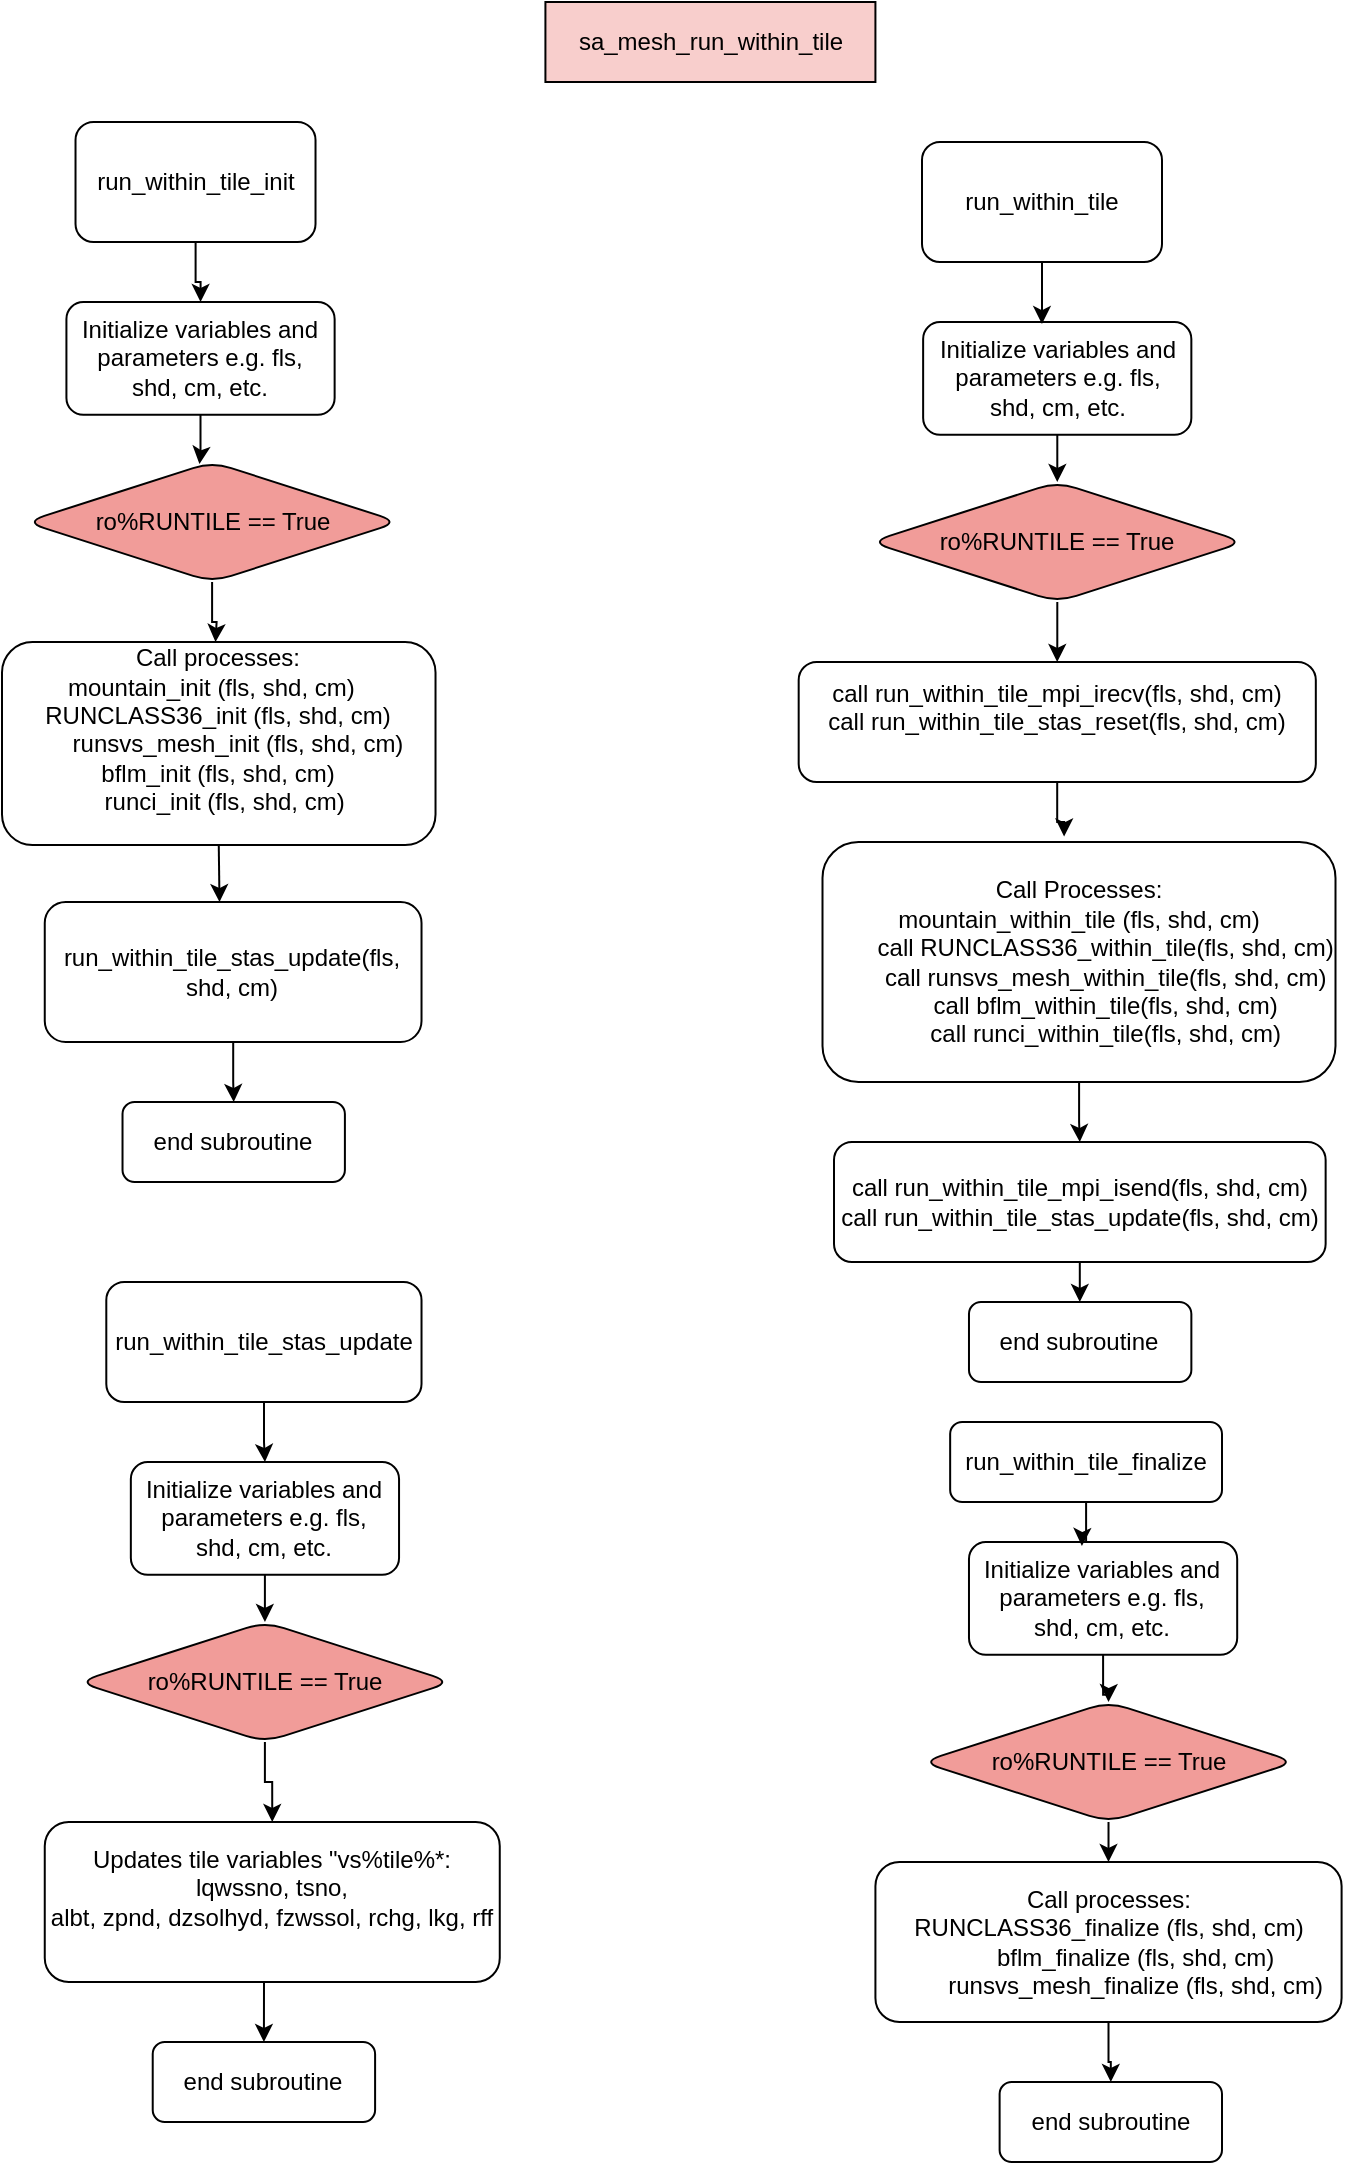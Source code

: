 <mxfile version="24.7.12">
  <diagram name="Page-1" id="llaCwsJbwQGVnoqfy9CV">
    <mxGraphModel dx="1666" dy="749" grid="1" gridSize="10" guides="1" tooltips="1" connect="1" arrows="1" fold="1" page="1" pageScale="1" pageWidth="850" pageHeight="1100" math="0" shadow="0">
      <root>
        <mxCell id="0" />
        <mxCell id="1" parent="0" />
        <mxCell id="n84rLuiJboxY6W36FprT-1" value="sa_mesh_run_within_tile" style="rounded=0;whiteSpace=wrap;html=1;fillColor=#F8CECC;" parent="1" vertex="1">
          <mxGeometry x="331.71" y="20" width="165" height="40" as="geometry" />
        </mxCell>
        <mxCell id="yP2jUsO6pq2_japny_oM-3" style="edgeStyle=orthogonalEdgeStyle;rounded=0;orthogonalLoop=1;jettySize=auto;html=1;entryX=0.5;entryY=0;entryDx=0;entryDy=0;" edge="1" parent="1" source="n84rLuiJboxY6W36FprT-2" target="yP2jUsO6pq2_japny_oM-2">
          <mxGeometry relative="1" as="geometry" />
        </mxCell>
        <mxCell id="n84rLuiJboxY6W36FprT-2" value="run_within_tile_init" style="rounded=1;whiteSpace=wrap;html=1;" parent="1" vertex="1">
          <mxGeometry x="96.76" y="80" width="120" height="60" as="geometry" />
        </mxCell>
        <mxCell id="n84rLuiJboxY6W36FprT-7" value="" style="group" parent="1" vertex="1" connectable="0">
          <mxGeometry x="60.0" y="340" width="216.76" height="110" as="geometry" />
        </mxCell>
        <mxCell id="n84rLuiJboxY6W36FprT-3" value="&lt;div style=&quot;&quot;&gt;&lt;div style=&quot;text-align: center;&quot;&gt;&lt;br&gt;&lt;/div&gt;&lt;/div&gt;" style="whiteSpace=wrap;html=1;rounded=1;align=left;" parent="n84rLuiJboxY6W36FprT-7" vertex="1">
          <mxGeometry width="216.76" height="101.538" as="geometry" />
        </mxCell>
        <mxCell id="n84rLuiJboxY6W36FprT-6" value="&lt;div&gt;Call processes:&lt;/div&gt;&lt;div&gt;&lt;span style=&quot;background-color: initial;&quot;&gt;mountain_init&lt;/span&gt;&lt;span style=&quot;background-color: initial;&quot;&gt;&amp;nbsp;&lt;/span&gt;&lt;span style=&quot;background-color: initial;&quot;&gt;(fls, shd, cm)&lt;/span&gt;&lt;span style=&quot;background-color: initial;&quot;&gt;&amp;nbsp;&amp;nbsp;&lt;/span&gt;&lt;br&gt;&lt;/div&gt;&lt;div&gt;&lt;span style=&quot;background-color: initial;&quot;&gt;RUNCLASS36_init&amp;nbsp;&lt;/span&gt;&lt;span style=&quot;background-color: initial;&quot;&gt;(fls, shd, cm)&lt;/span&gt;&lt;/div&gt;&lt;div&gt;&amp;nbsp; &amp;nbsp; &amp;nbsp; runsvs_mesh_init (fls, shd, cm)&lt;/div&gt;&lt;div&gt;bflm_init&amp;nbsp;(fls, shd, cm)&lt;/div&gt;&lt;div&gt;&amp;nbsp; runci_init&amp;nbsp;(fls, shd, cm)&lt;/div&gt;&lt;div&gt;&lt;br&gt;&lt;/div&gt;" style="text;html=1;align=center;verticalAlign=middle;whiteSpace=wrap;rounded=0;" parent="n84rLuiJboxY6W36FprT-7" vertex="1">
          <mxGeometry x="13.369" y="11" width="190.043" height="79.537" as="geometry" />
        </mxCell>
        <mxCell id="n84rLuiJboxY6W36FprT-16" style="edgeStyle=orthogonalEdgeStyle;rounded=0;orthogonalLoop=1;jettySize=auto;html=1;exitX=0.5;exitY=1;exitDx=0;exitDy=0;" parent="1" source="n84rLuiJboxY6W36FprT-3" edge="1">
          <mxGeometry relative="1" as="geometry">
            <mxPoint x="166.76" y="450" as="sourcePoint" />
            <mxPoint x="168.76" y="470" as="targetPoint" />
          </mxGeometry>
        </mxCell>
        <mxCell id="n84rLuiJboxY6W36FprT-19" value="run_within_tile" style="rounded=1;whiteSpace=wrap;html=1;" parent="1" vertex="1">
          <mxGeometry x="520" y="90" width="120" height="60" as="geometry" />
        </mxCell>
        <mxCell id="n84rLuiJboxY6W36FprT-23" value="" style="edgeStyle=orthogonalEdgeStyle;rounded=0;orthogonalLoop=1;jettySize=auto;html=1;" parent="1" source="n84rLuiJboxY6W36FprT-20" target="n84rLuiJboxY6W36FprT-22" edge="1">
          <mxGeometry relative="1" as="geometry" />
        </mxCell>
        <mxCell id="n84rLuiJboxY6W36FprT-20" value="Call Processes:&lt;div&gt;&lt;span style=&quot;background-color: initial;&quot;&gt;mountain_within_tile&amp;nbsp;&lt;/span&gt;&lt;span style=&quot;background-color: initial;&quot;&gt;(fls, shd, cm)&lt;/span&gt;&lt;br&gt;&lt;/div&gt;&lt;div&gt;&lt;div&gt;&amp;nbsp; &amp;nbsp; &amp;nbsp; &amp;nbsp; call RUNCLASS36_within_tile(fls, shd, cm)&lt;/div&gt;&lt;div&gt;&amp;nbsp; &amp;nbsp; &amp;nbsp; &amp;nbsp; call runsvs_mesh_within_tile(fls, shd, cm)&lt;/div&gt;&lt;div&gt;&amp;nbsp; &amp;nbsp; &amp;nbsp; &amp;nbsp; call bflm_within_tile(fls, shd, cm)&lt;/div&gt;&lt;div&gt;&amp;nbsp; &amp;nbsp; &amp;nbsp; &amp;nbsp; call runci_within_tile(fls, shd, cm)&lt;/div&gt;&lt;/div&gt;" style="whiteSpace=wrap;html=1;rounded=1;" parent="1" vertex="1">
          <mxGeometry x="470.25" y="440" width="256.5" height="120" as="geometry" />
        </mxCell>
        <mxCell id="yP2jUsO6pq2_japny_oM-17" style="edgeStyle=orthogonalEdgeStyle;rounded=0;orthogonalLoop=1;jettySize=auto;html=1;entryX=0.5;entryY=0;entryDx=0;entryDy=0;" edge="1" parent="1" source="n84rLuiJboxY6W36FprT-22" target="yP2jUsO6pq2_japny_oM-16">
          <mxGeometry relative="1" as="geometry" />
        </mxCell>
        <mxCell id="n84rLuiJboxY6W36FprT-22" value="&lt;div&gt;call run_within_tile_mpi_isend(fls, shd, cm)&lt;br&gt;&lt;/div&gt;call run_within_tile_stas_update(fls, shd, cm)" style="whiteSpace=wrap;html=1;rounded=1;" parent="1" vertex="1">
          <mxGeometry x="476" y="590" width="245.82" height="60" as="geometry" />
        </mxCell>
        <mxCell id="n84rLuiJboxY6W36FprT-26" value="run_within_tile_finalize" style="rounded=1;whiteSpace=wrap;html=1;" parent="1" vertex="1">
          <mxGeometry x="534.08" y="730" width="135.92" height="40" as="geometry" />
        </mxCell>
        <mxCell id="n84rLuiJboxY6W36FprT-27" value="Call processes:&lt;div&gt;&lt;div&gt;RUNCLASS36_finalize&amp;nbsp;(fls, shd, cm)&lt;/div&gt;&lt;div&gt;&amp;nbsp; &amp;nbsp; &amp;nbsp; &amp;nbsp; bflm_finalize&amp;nbsp;(fls, shd, cm)&lt;/div&gt;&lt;div&gt;&amp;nbsp; &amp;nbsp; &amp;nbsp; &amp;nbsp; runsvs_mesh_finalize&amp;nbsp;(fls, shd, cm)&lt;/div&gt;&lt;/div&gt;" style="whiteSpace=wrap;html=1;rounded=1;" parent="1" vertex="1">
          <mxGeometry x="496.71" y="950" width="233.09" height="80" as="geometry" />
        </mxCell>
        <mxCell id="yP2jUsO6pq2_japny_oM-20" style="edgeStyle=orthogonalEdgeStyle;rounded=0;orthogonalLoop=1;jettySize=auto;html=1;entryX=0.5;entryY=0;entryDx=0;entryDy=0;" edge="1" parent="1" source="1o-a0319OkapsV6aXgHL-1" target="yP2jUsO6pq2_japny_oM-19">
          <mxGeometry relative="1" as="geometry" />
        </mxCell>
        <mxCell id="1o-a0319OkapsV6aXgHL-1" value="run_within_tile_stas_update" style="rounded=1;whiteSpace=wrap;html=1;" parent="1" vertex="1">
          <mxGeometry x="112.15" y="660" width="157.61" height="60" as="geometry" />
        </mxCell>
        <mxCell id="yP2jUsO6pq2_japny_oM-30" style="edgeStyle=orthogonalEdgeStyle;rounded=0;orthogonalLoop=1;jettySize=auto;html=1;exitX=0.5;exitY=1;exitDx=0;exitDy=0;entryX=0.5;entryY=0;entryDx=0;entryDy=0;" edge="1" parent="1" source="1o-a0319OkapsV6aXgHL-2" target="yP2jUsO6pq2_japny_oM-29">
          <mxGeometry relative="1" as="geometry" />
        </mxCell>
        <mxCell id="1o-a0319OkapsV6aXgHL-2" value="Updates tile variables &quot;vs%tile%*:&lt;div&gt;lqwssno,&amp;nbsp;tsno, albt,&amp;nbsp;zpnd,&amp;nbsp;dzsolhyd,&amp;nbsp;fzwssol,&amp;nbsp;rchg,&amp;nbsp;lkg,&amp;nbsp;rff&lt;br&gt;&lt;div&gt;&lt;br&gt;&lt;/div&gt;&lt;/div&gt;" style="whiteSpace=wrap;html=1;rounded=1;" parent="1" vertex="1">
          <mxGeometry x="81.38" y="930" width="227.5" height="80" as="geometry" />
        </mxCell>
        <mxCell id="yP2jUsO6pq2_japny_oM-5" value="" style="edgeStyle=orthogonalEdgeStyle;rounded=0;orthogonalLoop=1;jettySize=auto;html=1;" edge="1" parent="1" source="yP2jUsO6pq2_japny_oM-1">
          <mxGeometry relative="1" as="geometry">
            <mxPoint x="166.76" y="340" as="targetPoint" />
          </mxGeometry>
        </mxCell>
        <mxCell id="yP2jUsO6pq2_japny_oM-1" value="&lt;div&gt;ro%RUNTILE == True&lt;/div&gt;" style="rhombus;whiteSpace=wrap;html=1;rounded=1;fillColor=#F19C99;" vertex="1" parent="1">
          <mxGeometry x="71.64" y="250" width="186.89" height="60" as="geometry" />
        </mxCell>
        <mxCell id="yP2jUsO6pq2_japny_oM-2" value="Initialize variables and parameters e.g. fls, shd,&amp;nbsp;cm, etc." style="rounded=1;whiteSpace=wrap;html=1;" vertex="1" parent="1">
          <mxGeometry x="92.212" y="169.999" width="134.105" height="56.407" as="geometry" />
        </mxCell>
        <mxCell id="yP2jUsO6pq2_japny_oM-4" style="edgeStyle=orthogonalEdgeStyle;rounded=0;orthogonalLoop=1;jettySize=auto;html=1;entryX=0.466;entryY=0.017;entryDx=0;entryDy=0;entryPerimeter=0;" edge="1" parent="1" source="yP2jUsO6pq2_japny_oM-2" target="yP2jUsO6pq2_japny_oM-1">
          <mxGeometry relative="1" as="geometry" />
        </mxCell>
        <mxCell id="yP2jUsO6pq2_japny_oM-8" style="edgeStyle=orthogonalEdgeStyle;rounded=0;orthogonalLoop=1;jettySize=auto;html=1;entryX=0.5;entryY=0;entryDx=0;entryDy=0;" edge="1" parent="1" source="yP2jUsO6pq2_japny_oM-6" target="yP2jUsO6pq2_japny_oM-7">
          <mxGeometry relative="1" as="geometry" />
        </mxCell>
        <mxCell id="yP2jUsO6pq2_japny_oM-6" value="run_within_tile_stas_update(fls, shd, cm)" style="rounded=1;whiteSpace=wrap;html=1;" vertex="1" parent="1">
          <mxGeometry x="81.38" y="470" width="188.38" height="70" as="geometry" />
        </mxCell>
        <mxCell id="yP2jUsO6pq2_japny_oM-7" value="end subroutine" style="whiteSpace=wrap;html=1;rounded=1;" vertex="1" parent="1">
          <mxGeometry x="120.26" y="570" width="111.19" height="40" as="geometry" />
        </mxCell>
        <mxCell id="yP2jUsO6pq2_japny_oM-14" value="" style="edgeStyle=orthogonalEdgeStyle;rounded=0;orthogonalLoop=1;jettySize=auto;html=1;" edge="1" parent="1" source="yP2jUsO6pq2_japny_oM-9" target="yP2jUsO6pq2_japny_oM-13">
          <mxGeometry relative="1" as="geometry" />
        </mxCell>
        <mxCell id="yP2jUsO6pq2_japny_oM-9" value="&lt;div&gt;ro%RUNTILE == True&lt;/div&gt;" style="rhombus;whiteSpace=wrap;html=1;rounded=1;fillColor=#F19C99;" vertex="1" parent="1">
          <mxGeometry x="494.18" y="260" width="186.89" height="60" as="geometry" />
        </mxCell>
        <mxCell id="yP2jUsO6pq2_japny_oM-10" value="Initialize variables and parameters e.g. fls, shd,&amp;nbsp;cm, etc." style="rounded=1;whiteSpace=wrap;html=1;" vertex="1" parent="1">
          <mxGeometry x="520.572" y="179.999" width="134.105" height="56.407" as="geometry" />
        </mxCell>
        <mxCell id="yP2jUsO6pq2_japny_oM-11" style="edgeStyle=orthogonalEdgeStyle;rounded=0;orthogonalLoop=1;jettySize=auto;html=1;exitX=0.5;exitY=1;exitDx=0;exitDy=0;entryX=0.443;entryY=0.018;entryDx=0;entryDy=0;entryPerimeter=0;" edge="1" parent="1" source="n84rLuiJboxY6W36FprT-19" target="yP2jUsO6pq2_japny_oM-10">
          <mxGeometry relative="1" as="geometry" />
        </mxCell>
        <mxCell id="yP2jUsO6pq2_japny_oM-12" style="edgeStyle=orthogonalEdgeStyle;rounded=0;orthogonalLoop=1;jettySize=auto;html=1;entryX=0.5;entryY=0;entryDx=0;entryDy=0;" edge="1" parent="1" source="yP2jUsO6pq2_japny_oM-10" target="yP2jUsO6pq2_japny_oM-9">
          <mxGeometry relative="1" as="geometry" />
        </mxCell>
        <mxCell id="yP2jUsO6pq2_japny_oM-13" value="call run_within_tile_mpi_irecv(fls, shd, cm)&lt;div&gt;call run_within_tile_stas_reset(fls, shd, cm)&lt;br&gt;&lt;div&gt;&lt;br&gt;&lt;/div&gt;&lt;/div&gt;" style="whiteSpace=wrap;html=1;fillColor=#FFFFFF;rounded=1;" vertex="1" parent="1">
          <mxGeometry x="458.34" y="350" width="258.57" height="60" as="geometry" />
        </mxCell>
        <mxCell id="yP2jUsO6pq2_japny_oM-15" style="edgeStyle=orthogonalEdgeStyle;rounded=0;orthogonalLoop=1;jettySize=auto;html=1;entryX=0.471;entryY=-0.023;entryDx=0;entryDy=0;entryPerimeter=0;" edge="1" parent="1" source="yP2jUsO6pq2_japny_oM-13" target="n84rLuiJboxY6W36FprT-20">
          <mxGeometry relative="1" as="geometry" />
        </mxCell>
        <mxCell id="yP2jUsO6pq2_japny_oM-16" value="end subroutine" style="whiteSpace=wrap;html=1;rounded=1;" vertex="1" parent="1">
          <mxGeometry x="543.49" y="670" width="111.19" height="40" as="geometry" />
        </mxCell>
        <mxCell id="yP2jUsO6pq2_japny_oM-22" style="edgeStyle=orthogonalEdgeStyle;rounded=0;orthogonalLoop=1;jettySize=auto;html=1;entryX=0.5;entryY=0;entryDx=0;entryDy=0;" edge="1" parent="1" source="yP2jUsO6pq2_japny_oM-18" target="1o-a0319OkapsV6aXgHL-2">
          <mxGeometry relative="1" as="geometry" />
        </mxCell>
        <mxCell id="yP2jUsO6pq2_japny_oM-18" value="&lt;div&gt;ro%RUNTILE == True&lt;/div&gt;" style="rhombus;whiteSpace=wrap;html=1;rounded=1;fillColor=#F19C99;" vertex="1" parent="1">
          <mxGeometry x="98.03" y="830" width="186.89" height="60" as="geometry" />
        </mxCell>
        <mxCell id="yP2jUsO6pq2_japny_oM-21" style="edgeStyle=orthogonalEdgeStyle;rounded=0;orthogonalLoop=1;jettySize=auto;html=1;entryX=0.5;entryY=0;entryDx=0;entryDy=0;" edge="1" parent="1" source="yP2jUsO6pq2_japny_oM-19" target="yP2jUsO6pq2_japny_oM-18">
          <mxGeometry relative="1" as="geometry" />
        </mxCell>
        <mxCell id="yP2jUsO6pq2_japny_oM-19" value="Initialize variables and parameters e.g. fls, shd,&amp;nbsp;cm, etc." style="rounded=1;whiteSpace=wrap;html=1;" vertex="1" parent="1">
          <mxGeometry x="124.422" y="749.999" width="134.105" height="56.407" as="geometry" />
        </mxCell>
        <mxCell id="yP2jUsO6pq2_japny_oM-28" style="edgeStyle=orthogonalEdgeStyle;rounded=0;orthogonalLoop=1;jettySize=auto;html=1;exitX=0.5;exitY=1;exitDx=0;exitDy=0;entryX=0.5;entryY=0;entryDx=0;entryDy=0;" edge="1" parent="1" source="yP2jUsO6pq2_japny_oM-24" target="n84rLuiJboxY6W36FprT-27">
          <mxGeometry relative="1" as="geometry" />
        </mxCell>
        <mxCell id="yP2jUsO6pq2_japny_oM-24" value="&lt;div&gt;ro%RUNTILE == True&lt;/div&gt;" style="rhombus;whiteSpace=wrap;html=1;rounded=1;fillColor=#F19C99;" vertex="1" parent="1">
          <mxGeometry x="519.81" y="870" width="186.89" height="60" as="geometry" />
        </mxCell>
        <mxCell id="yP2jUsO6pq2_japny_oM-27" style="edgeStyle=orthogonalEdgeStyle;rounded=0;orthogonalLoop=1;jettySize=auto;html=1;entryX=0.5;entryY=0;entryDx=0;entryDy=0;" edge="1" parent="1" source="yP2jUsO6pq2_japny_oM-25" target="yP2jUsO6pq2_japny_oM-24">
          <mxGeometry relative="1" as="geometry" />
        </mxCell>
        <mxCell id="yP2jUsO6pq2_japny_oM-25" value="Initialize variables and parameters e.g. fls, shd,&amp;nbsp;cm, etc." style="rounded=1;whiteSpace=wrap;html=1;" vertex="1" parent="1">
          <mxGeometry x="543.492" y="789.999" width="134.105" height="56.407" as="geometry" />
        </mxCell>
        <mxCell id="yP2jUsO6pq2_japny_oM-26" style="edgeStyle=orthogonalEdgeStyle;rounded=0;orthogonalLoop=1;jettySize=auto;html=1;entryX=0.421;entryY=0.035;entryDx=0;entryDy=0;entryPerimeter=0;" edge="1" parent="1" source="n84rLuiJboxY6W36FprT-26" target="yP2jUsO6pq2_japny_oM-25">
          <mxGeometry relative="1" as="geometry" />
        </mxCell>
        <mxCell id="yP2jUsO6pq2_japny_oM-29" value="end subroutine" style="whiteSpace=wrap;html=1;rounded=1;" vertex="1" parent="1">
          <mxGeometry x="135.36" y="1040" width="111.19" height="40" as="geometry" />
        </mxCell>
        <mxCell id="yP2jUsO6pq2_japny_oM-31" value="end subroutine" style="whiteSpace=wrap;html=1;rounded=1;" vertex="1" parent="1">
          <mxGeometry x="558.81" y="1060" width="111.19" height="40" as="geometry" />
        </mxCell>
        <mxCell id="yP2jUsO6pq2_japny_oM-32" style="edgeStyle=orthogonalEdgeStyle;rounded=0;orthogonalLoop=1;jettySize=auto;html=1;entryX=0.5;entryY=0;entryDx=0;entryDy=0;" edge="1" parent="1" source="n84rLuiJboxY6W36FprT-27" target="yP2jUsO6pq2_japny_oM-31">
          <mxGeometry relative="1" as="geometry" />
        </mxCell>
      </root>
    </mxGraphModel>
  </diagram>
</mxfile>
